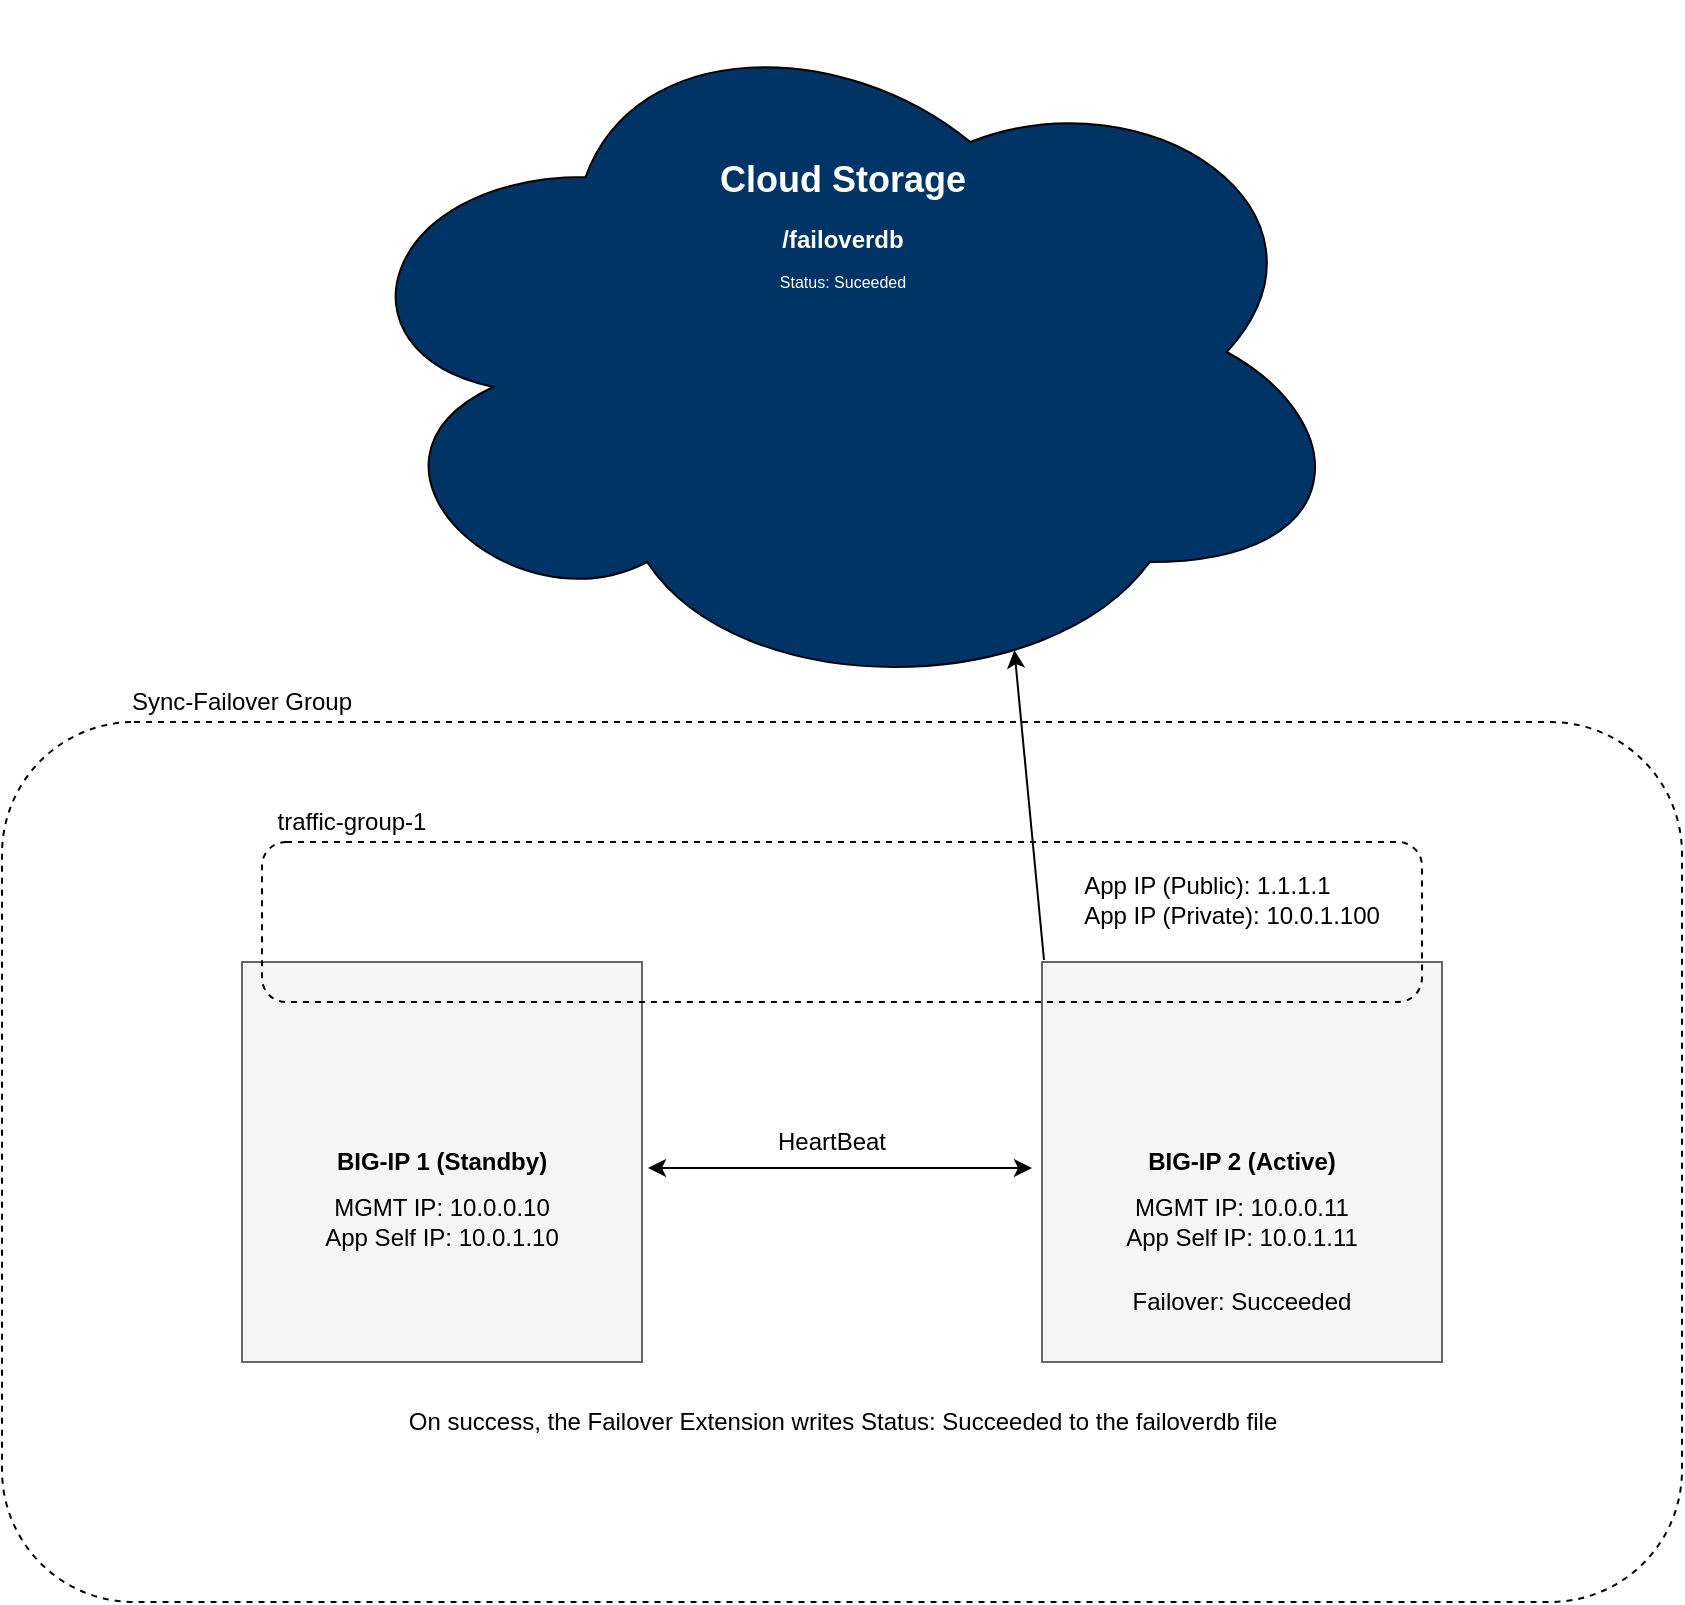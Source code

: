 <mxfile version="11.0.4" type="device"><diagram id="OqP_eMUz60x1O-rfCfKU" name="Page-1"><mxGraphModel dx="1446" dy="1069" grid="1" gridSize="10" guides="1" tooltips="1" connect="1" arrows="1" fold="1" page="1" pageScale="1" pageWidth="1100" pageHeight="850" math="0" shadow="0"><root><mxCell id="0"/><mxCell id="1" parent="0"/><mxCell id="XcE9S8f6Prb2BtLuGBUk-42" value="" style="rounded=1;whiteSpace=wrap;html=1;dashed=1;fillColor=none;" vertex="1" parent="1"><mxGeometry x="120" y="371" width="840" height="440" as="geometry"/></mxCell><mxCell id="XcE9S8f6Prb2BtLuGBUk-43" value="" style="verticalLabelPosition=bottom;verticalAlign=top;html=1;shape=mxgraph.basic.rect;fillColor=#F5F5F5;fillColor2=none;strokeColor=#666666;strokeWidth=1;size=20;indent=5;fontColor=#333333;" vertex="1" parent="1"><mxGeometry x="240" y="491" width="200" height="200" as="geometry"/></mxCell><mxCell id="XcE9S8f6Prb2BtLuGBUk-44" value="" style="verticalLabelPosition=bottom;verticalAlign=top;html=1;shape=mxgraph.basic.rect;fillColor=#f5f5f5;fillColor2=none;strokeColor=#666666;strokeWidth=1;size=20;indent=5;fontColor=#333333;" vertex="1" parent="1"><mxGeometry x="640" y="491" width="200" height="200" as="geometry"/></mxCell><mxCell id="XcE9S8f6Prb2BtLuGBUk-45" value="" style="endArrow=classic;startArrow=classic;html=1;exitX=1.015;exitY=0.515;exitDx=0;exitDy=0;exitPerimeter=0;" edge="1" parent="1" source="XcE9S8f6Prb2BtLuGBUk-43"><mxGeometry width="50" height="50" relative="1" as="geometry"><mxPoint x="480" y="596" as="sourcePoint"/><mxPoint x="635" y="594" as="targetPoint"/></mxGeometry></mxCell><mxCell id="XcE9S8f6Prb2BtLuGBUk-46" value="&lt;b&gt;BIG-IP 1 (Standby)&lt;/b&gt;" style="text;html=1;strokeColor=none;fillColor=none;align=center;verticalAlign=middle;whiteSpace=wrap;rounded=0;" vertex="1" parent="1"><mxGeometry x="280" y="571" width="120" height="40" as="geometry"/></mxCell><mxCell id="XcE9S8f6Prb2BtLuGBUk-47" value="&lt;b&gt;BIG-IP 2 (Active)&lt;/b&gt;&lt;br&gt;" style="text;html=1;strokeColor=none;fillColor=none;align=center;verticalAlign=middle;whiteSpace=wrap;rounded=0;" vertex="1" parent="1"><mxGeometry x="680" y="571" width="120" height="40" as="geometry"/></mxCell><mxCell id="XcE9S8f6Prb2BtLuGBUk-48" value="MGMT IP: 10.0.0.10&lt;br&gt;App Self IP: 10.0.1.10&lt;br&gt;" style="text;html=1;strokeColor=none;fillColor=none;align=center;verticalAlign=middle;whiteSpace=wrap;rounded=0;" vertex="1" parent="1"><mxGeometry x="280" y="601" width="120" height="40" as="geometry"/></mxCell><mxCell id="XcE9S8f6Prb2BtLuGBUk-49" value="MGMT IP: 10.0.0.11&lt;br&gt;App Self IP: 10.0.1.11&lt;br&gt;" style="text;html=1;strokeColor=none;fillColor=none;align=center;verticalAlign=middle;whiteSpace=wrap;rounded=0;" vertex="1" parent="1"><mxGeometry x="680" y="601" width="120" height="40" as="geometry"/></mxCell><mxCell id="XcE9S8f6Prb2BtLuGBUk-50" value="Sync-Failover Group" style="text;html=1;strokeColor=none;fillColor=none;align=center;verticalAlign=middle;whiteSpace=wrap;rounded=0;" vertex="1" parent="1"><mxGeometry x="170" y="351" width="140" height="20" as="geometry"/></mxCell><mxCell id="XcE9S8f6Prb2BtLuGBUk-51" value="traffic-group-1" style="text;html=1;strokeColor=none;fillColor=none;align=center;verticalAlign=middle;whiteSpace=wrap;rounded=0;dashed=1;" vertex="1" parent="1"><mxGeometry x="250" y="411" width="90" height="20" as="geometry"/></mxCell><mxCell id="XcE9S8f6Prb2BtLuGBUk-52" value="" style="rounded=1;whiteSpace=wrap;html=1;strokeColor=#000000;fillColor=none;dashed=1;" vertex="1" parent="1"><mxGeometry x="250" y="431" width="580" height="80" as="geometry"/></mxCell><mxCell id="XcE9S8f6Prb2BtLuGBUk-53" value="&lt;div style=&quot;text-align: left&quot;&gt;App IP (Public): 1.1.1.1&lt;br&gt;&lt;/div&gt;&lt;div&gt;&lt;div style=&quot;text-align: left&quot;&gt;App IP (Private): 10.0.1.100&lt;/div&gt;&lt;/div&gt;" style="text;html=1;strokeColor=none;fillColor=none;align=center;verticalAlign=middle;whiteSpace=wrap;rounded=0;dashed=1;" vertex="1" parent="1"><mxGeometry x="630" y="440" width="210" height="40" as="geometry"/></mxCell><mxCell id="XcE9S8f6Prb2BtLuGBUk-54" value="HeartBeat" style="text;html=1;strokeColor=none;fillColor=none;align=center;verticalAlign=middle;whiteSpace=wrap;rounded=0;dashed=1;" vertex="1" parent="1"><mxGeometry x="490" y="571" width="90" height="20" as="geometry"/></mxCell><mxCell id="XcE9S8f6Prb2BtLuGBUk-56" value="Failover: Succeeded" style="text;html=1;strokeColor=none;fillColor=none;align=center;verticalAlign=middle;whiteSpace=wrap;rounded=0;" vertex="1" parent="1"><mxGeometry x="680" y="641" width="120" height="40" as="geometry"/></mxCell><mxCell id="XcE9S8f6Prb2BtLuGBUk-57" value="On success, the Failover Extension writes Status: Succeeded to the failoverdb file" style="text;html=1;resizable=0;autosize=1;align=center;verticalAlign=middle;points=[];fillColor=none;strokeColor=none;rounded=0;" vertex="1" parent="1"><mxGeometry x="315" y="711" width="450" height="20" as="geometry"/></mxCell><mxCell id="XcE9S8f6Prb2BtLuGBUk-58" value="" style="ellipse;shape=cloud;whiteSpace=wrap;html=1;fillColor=#003366;" vertex="1" parent="1"><mxGeometry x="283.5" y="11" width="513" height="350" as="geometry"/></mxCell><mxCell id="XcE9S8f6Prb2BtLuGBUk-59" value="&lt;font color=&quot;#ffffff&quot; style=&quot;font-size: 18px&quot;&gt;&lt;b&gt;Cloud Storage&lt;/b&gt;&lt;/font&gt;" style="text;html=1;resizable=0;autosize=1;align=center;verticalAlign=middle;points=[];fillColor=none;strokeColor=none;rounded=0;" vertex="1" parent="1"><mxGeometry x="470" y="90" width="140" height="20" as="geometry"/></mxCell><mxCell id="XcE9S8f6Prb2BtLuGBUk-60" value="&lt;b&gt;&lt;font color=&quot;#ffffff&quot;&gt;/failoverdb&lt;/font&gt;&lt;/b&gt;" style="text;html=1;resizable=0;autosize=1;align=center;verticalAlign=middle;points=[];fillColor=none;strokeColor=none;rounded=0;" vertex="1" parent="1"><mxGeometry x="500" y="120" width="80" height="20" as="geometry"/></mxCell><mxCell id="XcE9S8f6Prb2BtLuGBUk-61" value="" style="endArrow=classic;html=1;entryX=0.668;entryY=0.926;entryDx=0;entryDy=0;entryPerimeter=0;exitX=0.005;exitY=-0.005;exitDx=0;exitDy=0;exitPerimeter=0;" edge="1" parent="1" target="XcE9S8f6Prb2BtLuGBUk-58" source="XcE9S8f6Prb2BtLuGBUk-44"><mxGeometry width="50" height="50" relative="1" as="geometry"><mxPoint x="740" y="490" as="sourcePoint"/><mxPoint x="770" y="441" as="targetPoint"/></mxGeometry></mxCell><mxCell id="XcE9S8f6Prb2BtLuGBUk-62" value="&lt;font color=&quot;#ffffff&quot; style=&quot;font-size: 8px&quot;&gt;Status: Suceeded&lt;br&gt;&lt;/font&gt;" style="text;html=1;resizable=0;autosize=1;align=center;verticalAlign=middle;points=[];fillColor=none;strokeColor=none;rounded=0;" vertex="1" parent="1"><mxGeometry x="500" y="140" width="80" height="20" as="geometry"/></mxCell></root></mxGraphModel></diagram></mxfile>
